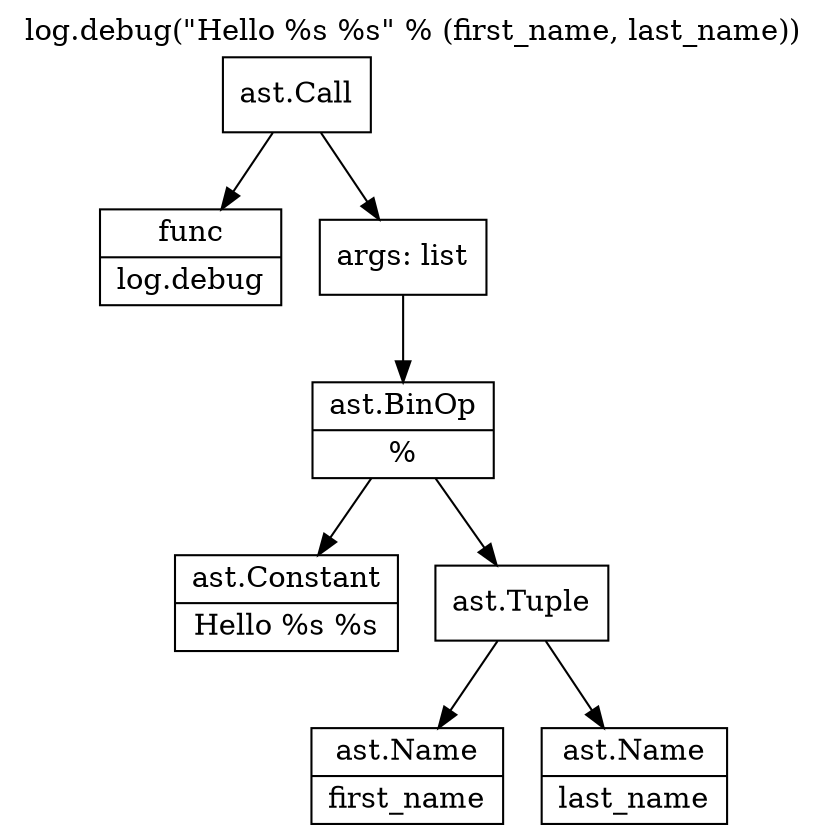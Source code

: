 digraph AST {
	graph [label="log.debug(\"Hello %s %s\" % (first_name, last_name))" labelloc=t]
	node [shape=record]
	node_1 [label="ast.Call"]
	node_2 [label="{func|log.debug}"]
	node_3 [label="args: list"]
	node_1 -> node_2
	node_1 -> node_3
	node_4 [label="{ast.BinOp|%}"]
	node_5 [label="{ast.Constant|Hello %s %s}"]
	node_4 -> node_5
	node_6 [label="ast.Tuple"]
	node_4 -> node_6
	node_7 [label="{ast.Name|first_name}"]
	node_6 -> node_7
	node_8 [label="{ast.Name|last_name}"]
	node_6 -> node_8
	node_3 -> node_4
}
